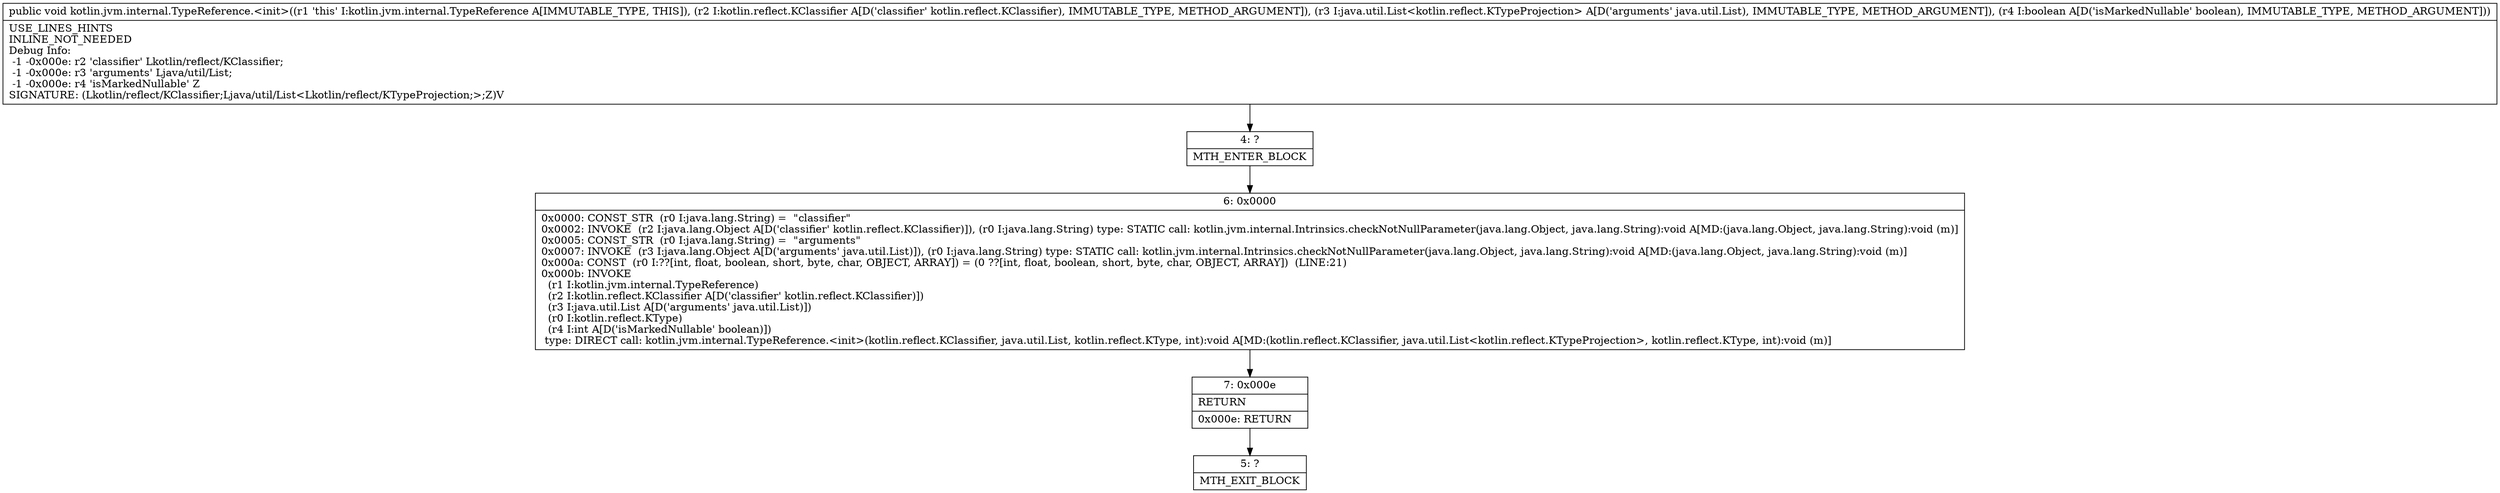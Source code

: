 digraph "CFG forkotlin.jvm.internal.TypeReference.\<init\>(Lkotlin\/reflect\/KClassifier;Ljava\/util\/List;Z)V" {
Node_4 [shape=record,label="{4\:\ ?|MTH_ENTER_BLOCK\l}"];
Node_6 [shape=record,label="{6\:\ 0x0000|0x0000: CONST_STR  (r0 I:java.lang.String) =  \"classifier\" \l0x0002: INVOKE  (r2 I:java.lang.Object A[D('classifier' kotlin.reflect.KClassifier)]), (r0 I:java.lang.String) type: STATIC call: kotlin.jvm.internal.Intrinsics.checkNotNullParameter(java.lang.Object, java.lang.String):void A[MD:(java.lang.Object, java.lang.String):void (m)]\l0x0005: CONST_STR  (r0 I:java.lang.String) =  \"arguments\" \l0x0007: INVOKE  (r3 I:java.lang.Object A[D('arguments' java.util.List)]), (r0 I:java.lang.String) type: STATIC call: kotlin.jvm.internal.Intrinsics.checkNotNullParameter(java.lang.Object, java.lang.String):void A[MD:(java.lang.Object, java.lang.String):void (m)]\l0x000a: CONST  (r0 I:??[int, float, boolean, short, byte, char, OBJECT, ARRAY]) = (0 ??[int, float, boolean, short, byte, char, OBJECT, ARRAY])  (LINE:21)\l0x000b: INVOKE  \l  (r1 I:kotlin.jvm.internal.TypeReference)\l  (r2 I:kotlin.reflect.KClassifier A[D('classifier' kotlin.reflect.KClassifier)])\l  (r3 I:java.util.List A[D('arguments' java.util.List)])\l  (r0 I:kotlin.reflect.KType)\l  (r4 I:int A[D('isMarkedNullable' boolean)])\l type: DIRECT call: kotlin.jvm.internal.TypeReference.\<init\>(kotlin.reflect.KClassifier, java.util.List, kotlin.reflect.KType, int):void A[MD:(kotlin.reflect.KClassifier, java.util.List\<kotlin.reflect.KTypeProjection\>, kotlin.reflect.KType, int):void (m)]\l}"];
Node_7 [shape=record,label="{7\:\ 0x000e|RETURN\l|0x000e: RETURN   \l}"];
Node_5 [shape=record,label="{5\:\ ?|MTH_EXIT_BLOCK\l}"];
MethodNode[shape=record,label="{public void kotlin.jvm.internal.TypeReference.\<init\>((r1 'this' I:kotlin.jvm.internal.TypeReference A[IMMUTABLE_TYPE, THIS]), (r2 I:kotlin.reflect.KClassifier A[D('classifier' kotlin.reflect.KClassifier), IMMUTABLE_TYPE, METHOD_ARGUMENT]), (r3 I:java.util.List\<kotlin.reflect.KTypeProjection\> A[D('arguments' java.util.List), IMMUTABLE_TYPE, METHOD_ARGUMENT]), (r4 I:boolean A[D('isMarkedNullable' boolean), IMMUTABLE_TYPE, METHOD_ARGUMENT]))  | USE_LINES_HINTS\lINLINE_NOT_NEEDED\lDebug Info:\l  \-1 \-0x000e: r2 'classifier' Lkotlin\/reflect\/KClassifier;\l  \-1 \-0x000e: r3 'arguments' Ljava\/util\/List;\l  \-1 \-0x000e: r4 'isMarkedNullable' Z\lSIGNATURE: (Lkotlin\/reflect\/KClassifier;Ljava\/util\/List\<Lkotlin\/reflect\/KTypeProjection;\>;Z)V\l}"];
MethodNode -> Node_4;Node_4 -> Node_6;
Node_6 -> Node_7;
Node_7 -> Node_5;
}

